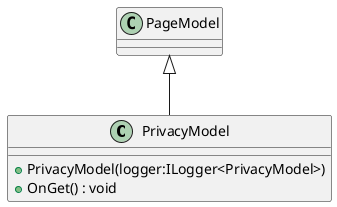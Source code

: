 @startuml
class PrivacyModel {
    + PrivacyModel(logger:ILogger<PrivacyModel>)
    + OnGet() : void
}
PageModel <|-- PrivacyModel
@enduml
